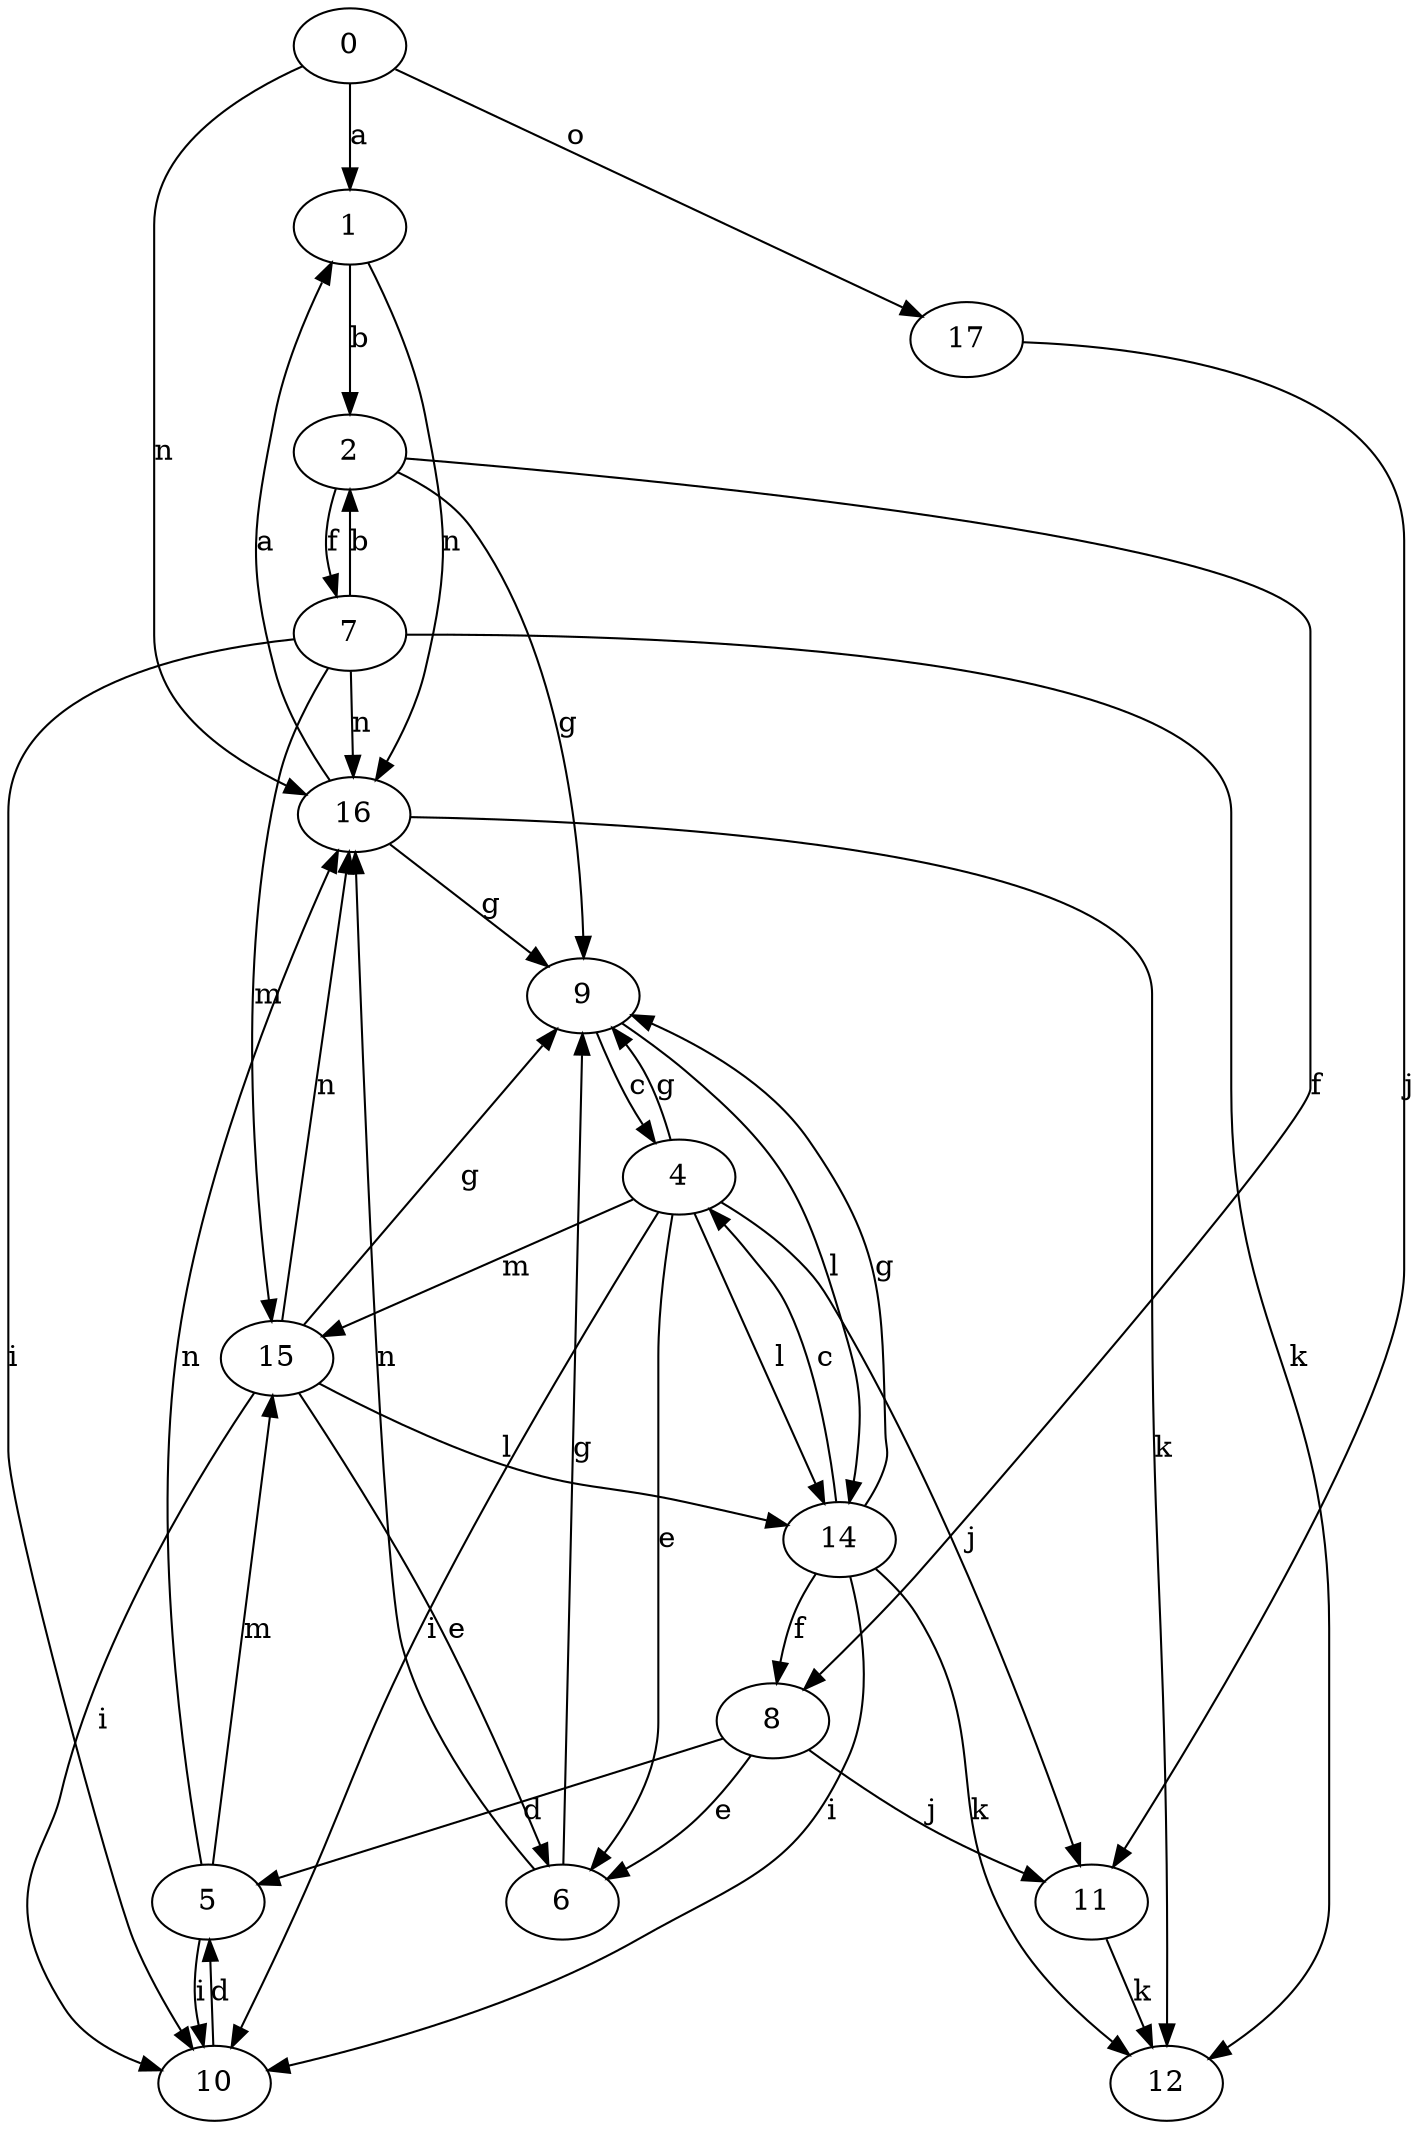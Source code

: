 strict digraph  {
0;
1;
2;
4;
5;
6;
7;
8;
9;
10;
11;
12;
14;
15;
16;
17;
0 -> 1  [label=a];
0 -> 16  [label=n];
0 -> 17  [label=o];
1 -> 2  [label=b];
1 -> 16  [label=n];
2 -> 7  [label=f];
2 -> 8  [label=f];
2 -> 9  [label=g];
4 -> 6  [label=e];
4 -> 9  [label=g];
4 -> 10  [label=i];
4 -> 11  [label=j];
4 -> 14  [label=l];
4 -> 15  [label=m];
5 -> 10  [label=i];
5 -> 15  [label=m];
5 -> 16  [label=n];
6 -> 9  [label=g];
6 -> 16  [label=n];
7 -> 2  [label=b];
7 -> 10  [label=i];
7 -> 12  [label=k];
7 -> 15  [label=m];
7 -> 16  [label=n];
8 -> 5  [label=d];
8 -> 6  [label=e];
8 -> 11  [label=j];
9 -> 4  [label=c];
9 -> 14  [label=l];
10 -> 5  [label=d];
11 -> 12  [label=k];
14 -> 4  [label=c];
14 -> 8  [label=f];
14 -> 9  [label=g];
14 -> 10  [label=i];
14 -> 12  [label=k];
15 -> 6  [label=e];
15 -> 9  [label=g];
15 -> 10  [label=i];
15 -> 14  [label=l];
15 -> 16  [label=n];
16 -> 1  [label=a];
16 -> 9  [label=g];
16 -> 12  [label=k];
17 -> 11  [label=j];
}
